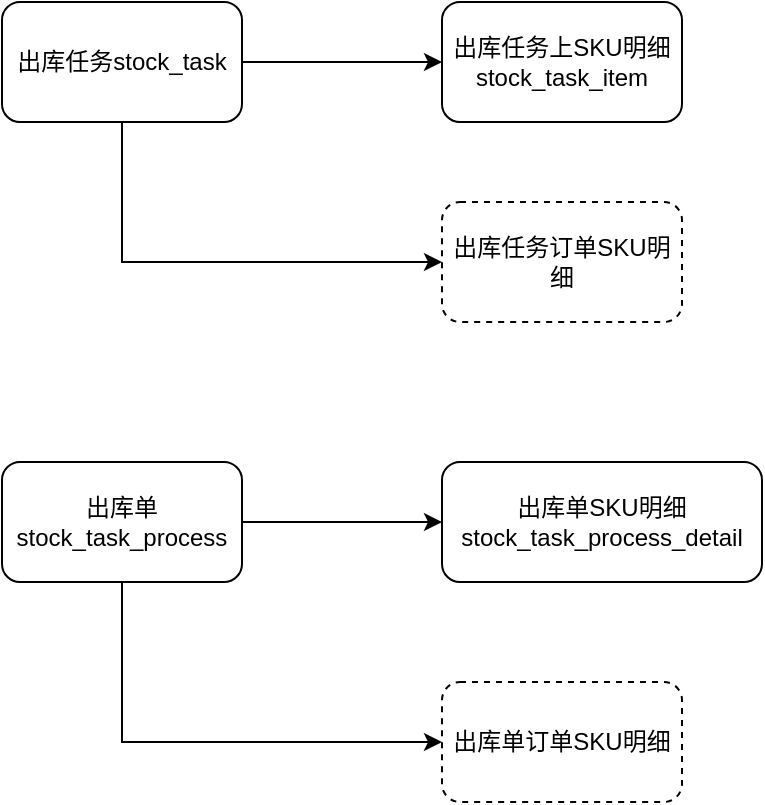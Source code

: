 <mxfile version="20.8.3" type="github">
  <diagram id="joWWJ8hBhF5vcpHD5b1w" name="第 1 页">
    <mxGraphModel dx="1026" dy="608" grid="1" gridSize="10" guides="1" tooltips="1" connect="1" arrows="1" fold="1" page="1" pageScale="1" pageWidth="827" pageHeight="1169" math="0" shadow="0">
      <root>
        <mxCell id="0" />
        <mxCell id="1" parent="0" />
        <mxCell id="R5GqiRNrGUXXRdD93vd0-3" style="edgeStyle=orthogonalEdgeStyle;rounded=0;orthogonalLoop=1;jettySize=auto;html=1;exitX=1;exitY=0.5;exitDx=0;exitDy=0;" edge="1" parent="1" source="R5GqiRNrGUXXRdD93vd0-1" target="R5GqiRNrGUXXRdD93vd0-4">
          <mxGeometry relative="1" as="geometry">
            <mxPoint x="410" y="160" as="targetPoint" />
          </mxGeometry>
        </mxCell>
        <mxCell id="R5GqiRNrGUXXRdD93vd0-6" style="edgeStyle=orthogonalEdgeStyle;rounded=0;orthogonalLoop=1;jettySize=auto;html=1;exitX=0.5;exitY=1;exitDx=0;exitDy=0;entryX=0;entryY=0.5;entryDx=0;entryDy=0;" edge="1" parent="1" source="R5GqiRNrGUXXRdD93vd0-1" target="R5GqiRNrGUXXRdD93vd0-7">
          <mxGeometry relative="1" as="geometry">
            <mxPoint x="410" y="290" as="targetPoint" />
          </mxGeometry>
        </mxCell>
        <mxCell id="R5GqiRNrGUXXRdD93vd0-1" value="出库任务stock_task" style="rounded=1;whiteSpace=wrap;html=1;" vertex="1" parent="1">
          <mxGeometry x="180" y="130" width="120" height="60" as="geometry" />
        </mxCell>
        <mxCell id="R5GqiRNrGUXXRdD93vd0-8" style="edgeStyle=orthogonalEdgeStyle;rounded=0;orthogonalLoop=1;jettySize=auto;html=1;exitX=1;exitY=0.5;exitDx=0;exitDy=0;entryX=0;entryY=0.5;entryDx=0;entryDy=0;" edge="1" parent="1" source="R5GqiRNrGUXXRdD93vd0-2" target="R5GqiRNrGUXXRdD93vd0-9">
          <mxGeometry relative="1" as="geometry">
            <mxPoint x="390" y="390" as="targetPoint" />
          </mxGeometry>
        </mxCell>
        <mxCell id="R5GqiRNrGUXXRdD93vd0-11" style="edgeStyle=orthogonalEdgeStyle;rounded=0;orthogonalLoop=1;jettySize=auto;html=1;exitX=0.5;exitY=1;exitDx=0;exitDy=0;entryX=0;entryY=0.5;entryDx=0;entryDy=0;" edge="1" parent="1" source="R5GqiRNrGUXXRdD93vd0-2" target="R5GqiRNrGUXXRdD93vd0-10">
          <mxGeometry relative="1" as="geometry" />
        </mxCell>
        <mxCell id="R5GqiRNrGUXXRdD93vd0-2" value="出库单stock_task_process" style="rounded=1;whiteSpace=wrap;html=1;" vertex="1" parent="1">
          <mxGeometry x="180" y="360" width="120" height="60" as="geometry" />
        </mxCell>
        <mxCell id="R5GqiRNrGUXXRdD93vd0-4" value="出库任务上SKU明细stock_task_item" style="rounded=1;whiteSpace=wrap;html=1;" vertex="1" parent="1">
          <mxGeometry x="400" y="130" width="120" height="60" as="geometry" />
        </mxCell>
        <mxCell id="R5GqiRNrGUXXRdD93vd0-7" value="出库任务订单SKU明细" style="rounded=1;whiteSpace=wrap;html=1;dashed=1;" vertex="1" parent="1">
          <mxGeometry x="400" y="230" width="120" height="60" as="geometry" />
        </mxCell>
        <mxCell id="R5GqiRNrGUXXRdD93vd0-9" value="出库单SKU明细stock_task_process_detail" style="rounded=1;whiteSpace=wrap;html=1;" vertex="1" parent="1">
          <mxGeometry x="400" y="360" width="160" height="60" as="geometry" />
        </mxCell>
        <mxCell id="R5GqiRNrGUXXRdD93vd0-10" value="出库单订单SKU明细" style="rounded=1;whiteSpace=wrap;html=1;dashed=1;" vertex="1" parent="1">
          <mxGeometry x="400" y="470" width="120" height="60" as="geometry" />
        </mxCell>
      </root>
    </mxGraphModel>
  </diagram>
</mxfile>
